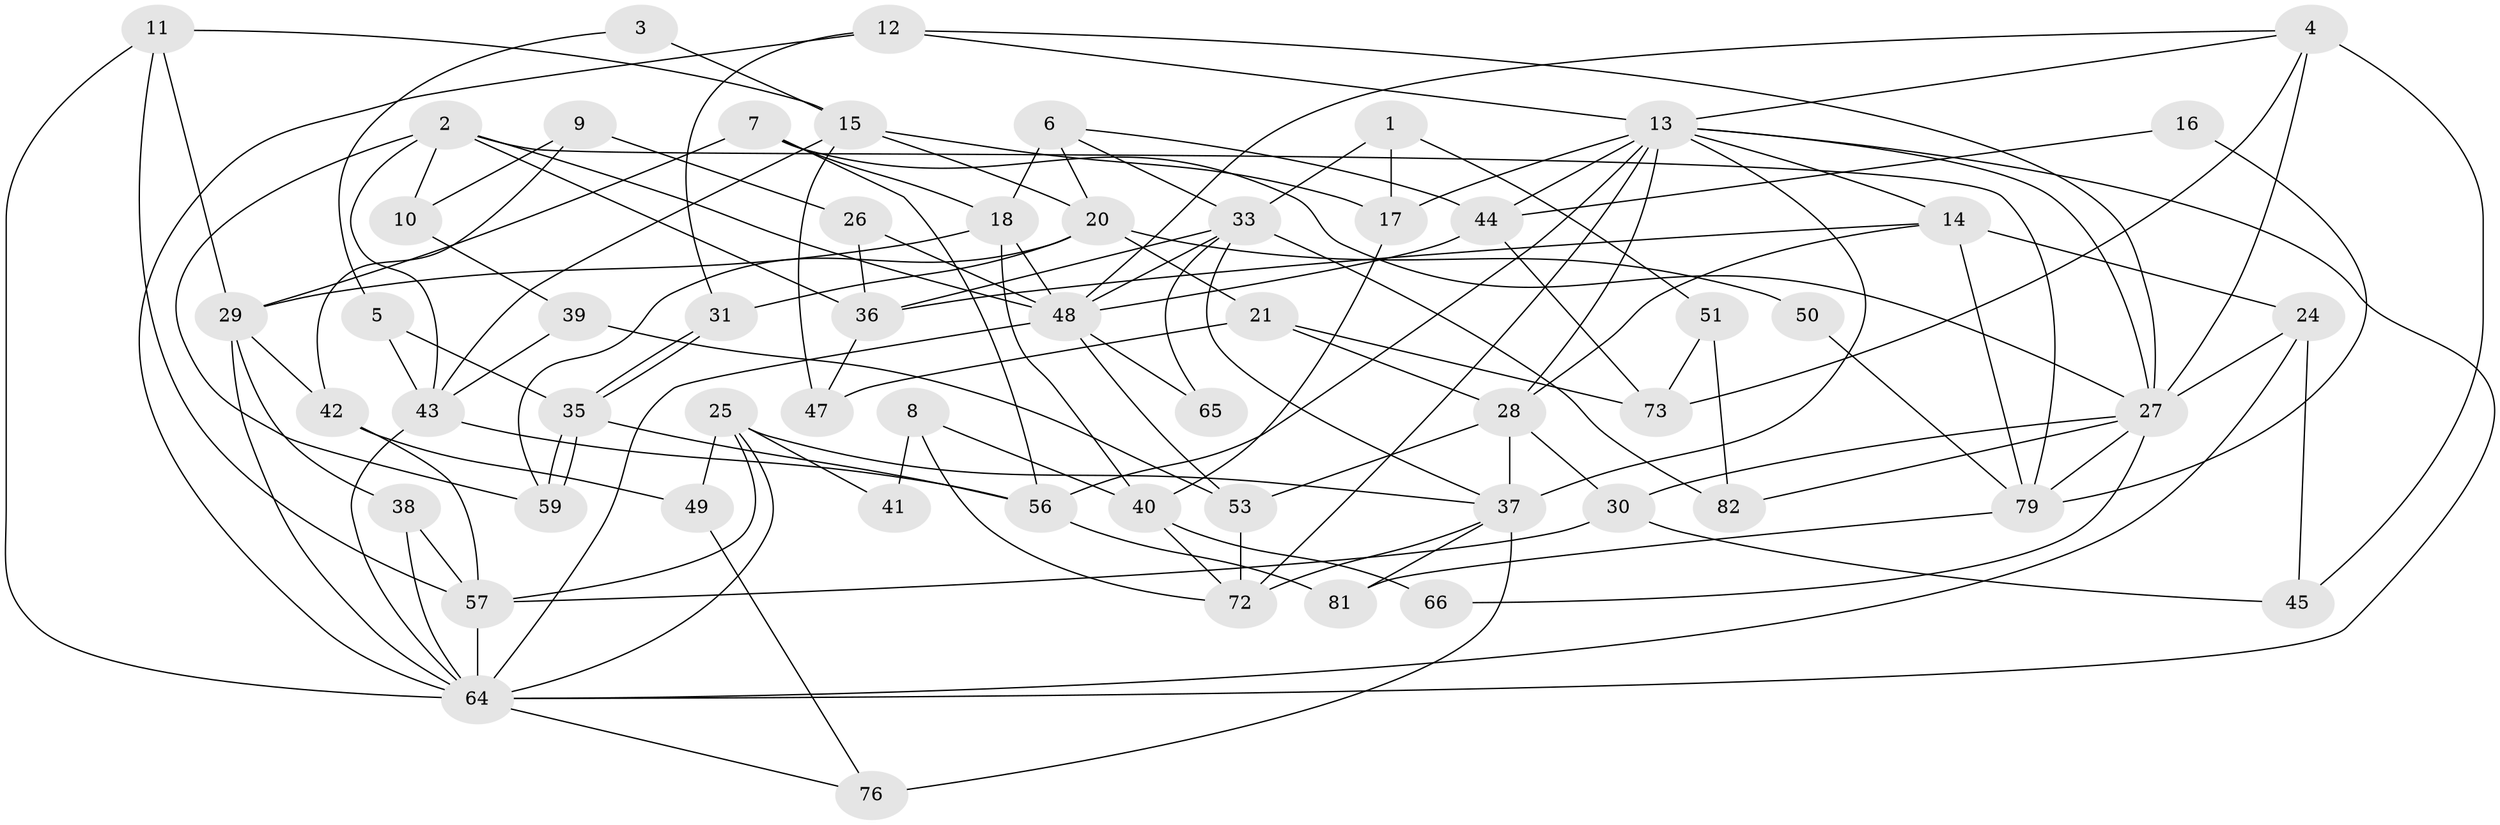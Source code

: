 // original degree distribution, {3: 0.30120481927710846, 4: 0.2891566265060241, 2: 0.10843373493975904, 5: 0.14457831325301204, 6: 0.12048192771084337, 7: 0.024096385542168676, 9: 0.012048192771084338}
// Generated by graph-tools (version 1.1) at 2025/11/02/27/25 16:11:21]
// undirected, 58 vertices, 131 edges
graph export_dot {
graph [start="1"]
  node [color=gray90,style=filled];
  1;
  2 [super="+22"];
  3;
  4 [super="+61"];
  5;
  6 [super="+19"];
  7 [super="+83"];
  8;
  9 [super="+69"];
  10;
  11 [super="+67"];
  12 [super="+32"];
  13 [super="+74"];
  14 [super="+55"];
  15 [super="+34"];
  16;
  17;
  18 [super="+23"];
  20 [super="+60"];
  21;
  24;
  25 [super="+75"];
  26;
  27 [super="+71"];
  28 [super="+46"];
  29 [super="+54"];
  30 [super="+68"];
  31;
  33 [super="+62"];
  35;
  36;
  37 [super="+70"];
  38 [super="+80"];
  39;
  40 [super="+52"];
  41;
  42;
  43 [super="+77"];
  44;
  45;
  47;
  48 [super="+63"];
  49;
  50;
  51;
  53;
  56 [super="+58"];
  57;
  59;
  64 [super="+78"];
  65;
  66;
  72;
  73;
  76;
  79;
  81;
  82;
  1 -- 51;
  1 -- 33;
  1 -- 17;
  2 -- 59;
  2 -- 10;
  2 -- 43;
  2 -- 48;
  2 -- 36;
  2 -- 79;
  3 -- 5;
  3 -- 15;
  4 -- 73;
  4 -- 27 [weight=2];
  4 -- 45;
  4 -- 13;
  4 -- 48;
  5 -- 35;
  5 -- 43;
  6 -- 18 [weight=3];
  6 -- 20;
  6 -- 33;
  6 -- 44;
  7 -- 56;
  7 -- 27;
  7 -- 29;
  7 -- 18;
  8 -- 72;
  8 -- 41;
  8 -- 40;
  9 -- 26;
  9 -- 10;
  9 -- 42;
  10 -- 39;
  11 -- 15 [weight=2];
  11 -- 64;
  11 -- 57;
  11 -- 29;
  12 -- 27;
  12 -- 31;
  12 -- 64;
  12 -- 13;
  13 -- 37;
  13 -- 44;
  13 -- 27;
  13 -- 64;
  13 -- 72;
  13 -- 14;
  13 -- 17;
  13 -- 56;
  13 -- 28;
  14 -- 24;
  14 -- 36;
  14 -- 79;
  14 -- 28;
  15 -- 20;
  15 -- 17;
  15 -- 43;
  15 -- 47;
  16 -- 44;
  16 -- 79;
  17 -- 40;
  18 -- 29;
  18 -- 40;
  18 -- 48;
  20 -- 21;
  20 -- 31;
  20 -- 50;
  20 -- 59;
  21 -- 47;
  21 -- 73;
  21 -- 28;
  24 -- 45;
  24 -- 27;
  24 -- 64;
  25 -- 64;
  25 -- 49;
  25 -- 41;
  25 -- 57;
  25 -- 37;
  26 -- 48;
  26 -- 36;
  27 -- 79;
  27 -- 66;
  27 -- 82;
  27 -- 30;
  28 -- 53;
  28 -- 37;
  28 -- 30;
  29 -- 64;
  29 -- 42;
  29 -- 38;
  30 -- 45;
  30 -- 57;
  31 -- 35;
  31 -- 35;
  33 -- 48 [weight=2];
  33 -- 82;
  33 -- 65;
  33 -- 36;
  33 -- 37;
  35 -- 59;
  35 -- 59;
  35 -- 56;
  36 -- 47;
  37 -- 81;
  37 -- 72;
  37 -- 76;
  38 -- 64;
  38 -- 57;
  39 -- 43;
  39 -- 53;
  40 -- 72;
  40 -- 66;
  42 -- 57;
  42 -- 49;
  43 -- 56;
  43 -- 64;
  44 -- 48;
  44 -- 73;
  48 -- 64;
  48 -- 65;
  48 -- 53;
  49 -- 76;
  50 -- 79;
  51 -- 73;
  51 -- 82;
  53 -- 72;
  56 -- 81;
  57 -- 64;
  64 -- 76;
  79 -- 81;
}
